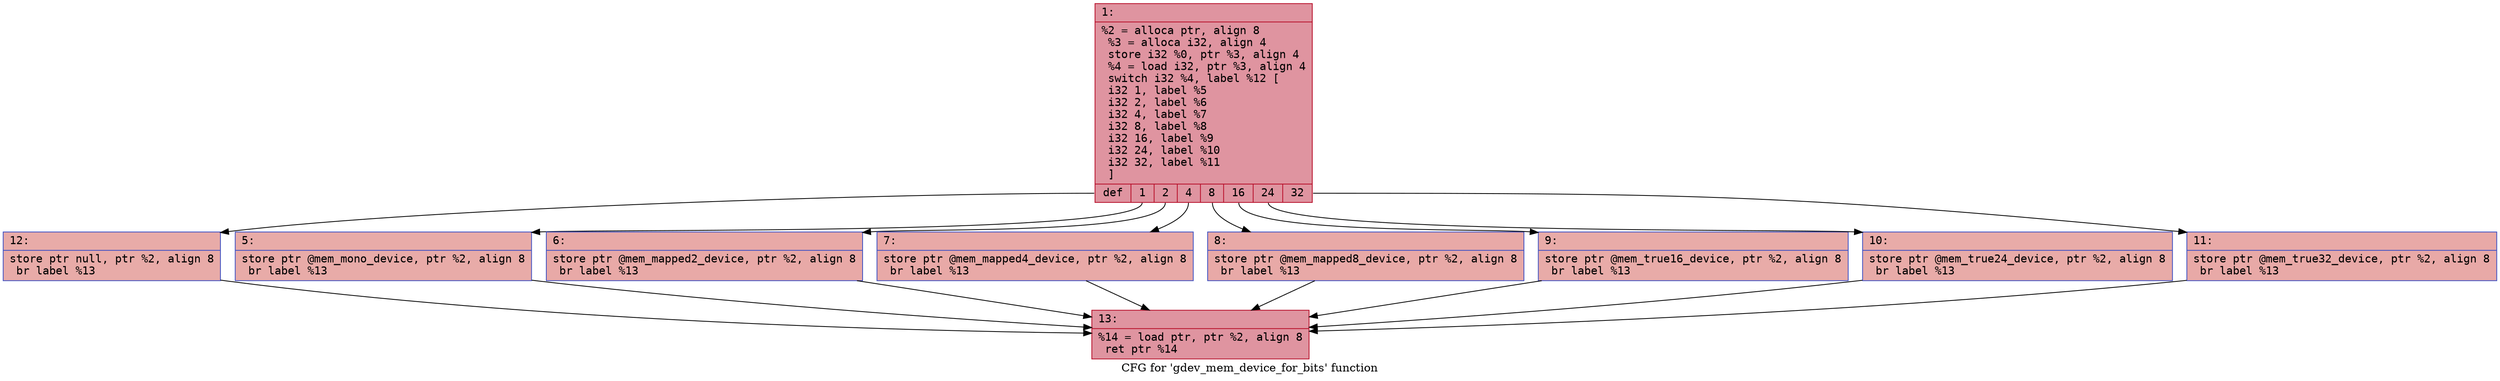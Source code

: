 digraph "CFG for 'gdev_mem_device_for_bits' function" {
	label="CFG for 'gdev_mem_device_for_bits' function";

	Node0x6000008b67b0 [shape=record,color="#b70d28ff", style=filled, fillcolor="#b70d2870" fontname="Courier",label="{1:\l|  %2 = alloca ptr, align 8\l  %3 = alloca i32, align 4\l  store i32 %0, ptr %3, align 4\l  %4 = load i32, ptr %3, align 4\l  switch i32 %4, label %12 [\l    i32 1, label %5\l    i32 2, label %6\l    i32 4, label %7\l    i32 8, label %8\l    i32 16, label %9\l    i32 24, label %10\l    i32 32, label %11\l  ]\l|{<s0>def|<s1>1|<s2>2|<s3>4|<s4>8|<s5>16|<s6>24|<s7>32}}"];
	Node0x6000008b67b0:s0 -> Node0x6000008b6a30[tooltip="1 -> 12\nProbability 12.50%" ];
	Node0x6000008b67b0:s1 -> Node0x6000008b6800[tooltip="1 -> 5\nProbability 12.50%" ];
	Node0x6000008b67b0:s2 -> Node0x6000008b6850[tooltip="1 -> 6\nProbability 12.50%" ];
	Node0x6000008b67b0:s3 -> Node0x6000008b68a0[tooltip="1 -> 7\nProbability 12.50%" ];
	Node0x6000008b67b0:s4 -> Node0x6000008b68f0[tooltip="1 -> 8\nProbability 12.50%" ];
	Node0x6000008b67b0:s5 -> Node0x6000008b6940[tooltip="1 -> 9\nProbability 12.50%" ];
	Node0x6000008b67b0:s6 -> Node0x6000008b6990[tooltip="1 -> 10\nProbability 12.50%" ];
	Node0x6000008b67b0:s7 -> Node0x6000008b69e0[tooltip="1 -> 11\nProbability 12.50%" ];
	Node0x6000008b6800 [shape=record,color="#3d50c3ff", style=filled, fillcolor="#cc403a70" fontname="Courier",label="{5:\l|  store ptr @mem_mono_device, ptr %2, align 8\l  br label %13\l}"];
	Node0x6000008b6800 -> Node0x6000008b6a80[tooltip="5 -> 13\nProbability 100.00%" ];
	Node0x6000008b6850 [shape=record,color="#3d50c3ff", style=filled, fillcolor="#ca3b3770" fontname="Courier",label="{6:\l|  store ptr @mem_mapped2_device, ptr %2, align 8\l  br label %13\l}"];
	Node0x6000008b6850 -> Node0x6000008b6a80[tooltip="6 -> 13\nProbability 100.00%" ];
	Node0x6000008b68a0 [shape=record,color="#3d50c3ff", style=filled, fillcolor="#ca3b3770" fontname="Courier",label="{7:\l|  store ptr @mem_mapped4_device, ptr %2, align 8\l  br label %13\l}"];
	Node0x6000008b68a0 -> Node0x6000008b6a80[tooltip="7 -> 13\nProbability 100.00%" ];
	Node0x6000008b68f0 [shape=record,color="#3d50c3ff", style=filled, fillcolor="#ca3b3770" fontname="Courier",label="{8:\l|  store ptr @mem_mapped8_device, ptr %2, align 8\l  br label %13\l}"];
	Node0x6000008b68f0 -> Node0x6000008b6a80[tooltip="8 -> 13\nProbability 100.00%" ];
	Node0x6000008b6940 [shape=record,color="#3d50c3ff", style=filled, fillcolor="#cc403a70" fontname="Courier",label="{9:\l|  store ptr @mem_true16_device, ptr %2, align 8\l  br label %13\l}"];
	Node0x6000008b6940 -> Node0x6000008b6a80[tooltip="9 -> 13\nProbability 100.00%" ];
	Node0x6000008b6990 [shape=record,color="#3d50c3ff", style=filled, fillcolor="#cc403a70" fontname="Courier",label="{10:\l|  store ptr @mem_true24_device, ptr %2, align 8\l  br label %13\l}"];
	Node0x6000008b6990 -> Node0x6000008b6a80[tooltip="10 -> 13\nProbability 100.00%" ];
	Node0x6000008b69e0 [shape=record,color="#3d50c3ff", style=filled, fillcolor="#ca3b3770" fontname="Courier",label="{11:\l|  store ptr @mem_true32_device, ptr %2, align 8\l  br label %13\l}"];
	Node0x6000008b69e0 -> Node0x6000008b6a80[tooltip="11 -> 13\nProbability 100.00%" ];
	Node0x6000008b6a30 [shape=record,color="#3d50c3ff", style=filled, fillcolor="#cc403a70" fontname="Courier",label="{12:\l|  store ptr null, ptr %2, align 8\l  br label %13\l}"];
	Node0x6000008b6a30 -> Node0x6000008b6a80[tooltip="12 -> 13\nProbability 100.00%" ];
	Node0x6000008b6a80 [shape=record,color="#b70d28ff", style=filled, fillcolor="#b70d2870" fontname="Courier",label="{13:\l|  %14 = load ptr, ptr %2, align 8\l  ret ptr %14\l}"];
}
